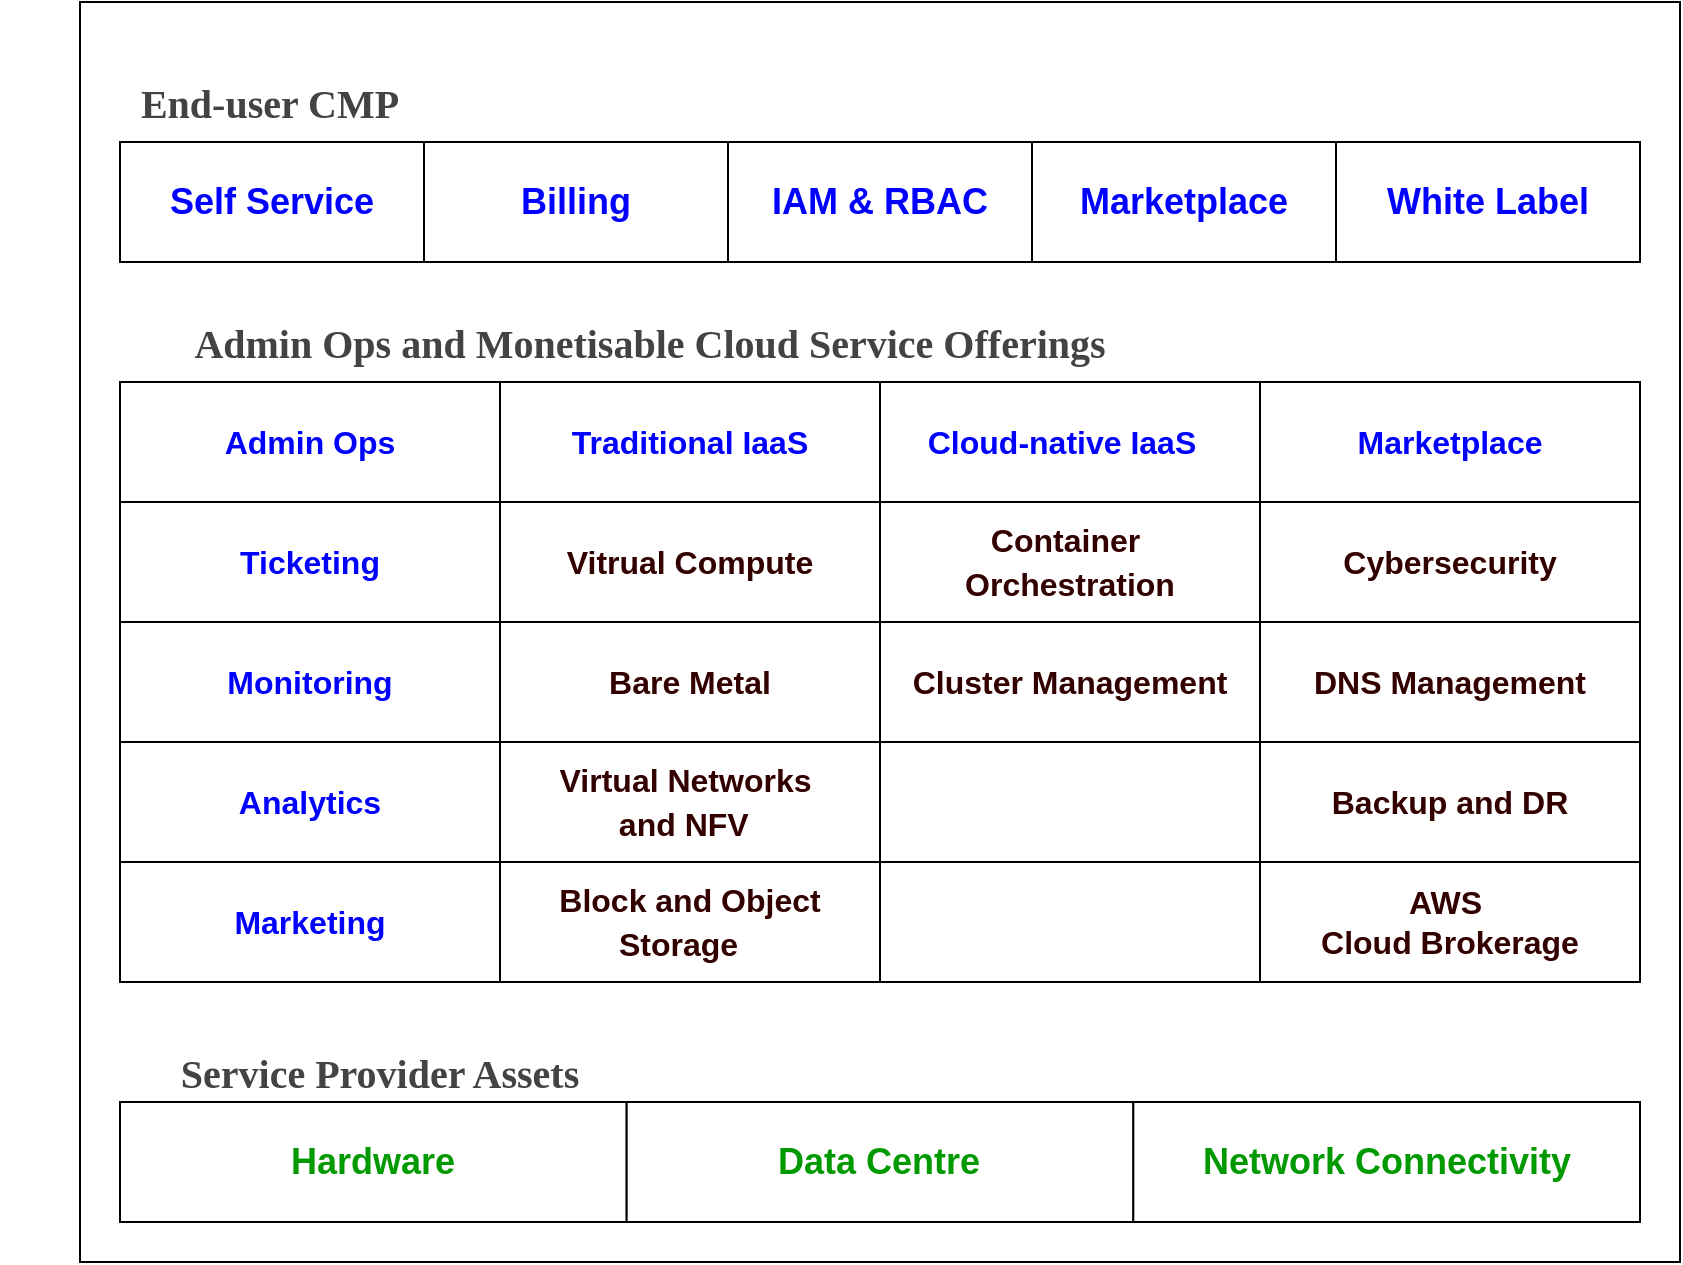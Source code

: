 <mxfile version="26.2.14">
  <diagram name="Page-1" id="KNRP-U8ovZog_ptbBU1Z">
    <mxGraphModel dx="1678" dy="954" grid="1" gridSize="10" guides="1" tooltips="1" connect="1" arrows="1" fold="1" page="1" pageScale="1" pageWidth="1100" pageHeight="850" math="0" shadow="0">
      <root>
        <mxCell id="0" />
        <mxCell id="1" parent="0" />
        <mxCell id="Sf499-6IcXdTgfagLvzI-1" value="" style="rounded=0;whiteSpace=wrap;html=1;" parent="1" vertex="1">
          <mxGeometry x="40" y="80" width="800" height="630" as="geometry" />
        </mxCell>
        <mxCell id="Sf499-6IcXdTgfagLvzI-7" value="&lt;p style=&quot;box-sizing: border-box; margin-top: 0px; color: rgb(47, 57, 65); text-align: left; background-color: rgb(255, 255, 255); font-size: 20px;&quot;&gt;&lt;span style=&quot;box-sizing: border-box;&quot;&gt;&lt;span style=&quot;box-sizing: border-box; color: rgb(67, 67, 67);&quot;&gt;&lt;font face=&quot;Tahoma&quot; style=&quot;font-size: 20px;&quot;&gt;End-user CMP&lt;/font&gt;&lt;/span&gt;&lt;/span&gt;&lt;/p&gt;&lt;div style=&quot;box-sizing: border-box; color: rgb(47, 57, 65); font-family: &amp;quot;Lucida Grande&amp;quot;, &amp;quot;Lucida Sans&amp;quot;, &amp;quot;Lucida Sans Unicode&amp;quot;, sans-serif; font-size: 15px; text-align: left; background-color: rgb(255, 255, 255);&quot;&gt;&lt;/div&gt;" style="text;html=1;align=center;verticalAlign=middle;whiteSpace=wrap;rounded=0;fontStyle=1" parent="1" vertex="1">
          <mxGeometry y="130" width="270" height="20" as="geometry" />
        </mxCell>
        <mxCell id="Sf499-6IcXdTgfagLvzI-8" value="&lt;p style=&quot;box-sizing: border-box; margin-top: 0px; text-align: left; background-color: rgb(255, 255, 255); font-size: 20px;&quot;&gt;&lt;font face=&quot;Tahoma&quot; style=&quot;font-size: 20px;&quot; color=&quot;#434343&quot;&gt;Admin Ops and Monetisable Cloud Service Offerings&lt;/font&gt;&lt;/p&gt;&lt;div style=&quot;box-sizing: border-box; color: rgb(47, 57, 65); font-family: &amp;quot;Lucida Grande&amp;quot;, &amp;quot;Lucida Sans&amp;quot;, &amp;quot;Lucida Sans Unicode&amp;quot;, sans-serif; font-size: 15px; text-align: left; background-color: rgb(255, 255, 255);&quot;&gt;&lt;/div&gt;" style="text;html=1;align=center;verticalAlign=middle;whiteSpace=wrap;rounded=0;fontStyle=1" parent="1" vertex="1">
          <mxGeometry x="10" y="250" width="630" height="20" as="geometry" />
        </mxCell>
        <mxCell id="Sf499-6IcXdTgfagLvzI-9" value="" style="group;fontStyle=2" parent="1" vertex="1" connectable="0">
          <mxGeometry x="60" y="150" width="760" height="60" as="geometry" />
        </mxCell>
        <mxCell id="Sf499-6IcXdTgfagLvzI-2" value="&lt;font color=&quot;#0000ff&quot; style=&quot;font-size: 18px;&quot;&gt;&lt;b&gt;Self Service&lt;/b&gt;&lt;/font&gt;" style="rounded=0;whiteSpace=wrap;html=1;fontStyle=0" parent="Sf499-6IcXdTgfagLvzI-9" vertex="1">
          <mxGeometry width="152" height="60" as="geometry" />
        </mxCell>
        <mxCell id="Sf499-6IcXdTgfagLvzI-3" value="&lt;font style=&quot;font-size: 18px;&quot;&gt;Billing&lt;/font&gt;" style="rounded=0;whiteSpace=wrap;html=1;fontStyle=1;fontColor=#0000FF;fontSize=18;" parent="Sf499-6IcXdTgfagLvzI-9" vertex="1">
          <mxGeometry x="152" width="152" height="60" as="geometry" />
        </mxCell>
        <mxCell id="Sf499-6IcXdTgfagLvzI-4" value="&lt;font style=&quot;font-size: 18px;&quot;&gt;IAM &amp;amp; RBAC&lt;/font&gt;" style="rounded=0;whiteSpace=wrap;html=1;fontStyle=1;fontSize=18;fontColor=#0000FF;" parent="Sf499-6IcXdTgfagLvzI-9" vertex="1">
          <mxGeometry x="304" width="152" height="60" as="geometry" />
        </mxCell>
        <mxCell id="Sf499-6IcXdTgfagLvzI-5" value="&lt;b&gt;&lt;span&gt;&lt;font color=&quot;#0000ff&quot; style=&quot;font-size: 18px;&quot;&gt;Marketplace&lt;/font&gt;&lt;/span&gt;&lt;/b&gt;" style="rounded=0;whiteSpace=wrap;html=1;fontStyle=0" parent="Sf499-6IcXdTgfagLvzI-9" vertex="1">
          <mxGeometry x="456.0" width="152" height="60" as="geometry" />
        </mxCell>
        <mxCell id="Sf499-6IcXdTgfagLvzI-6" value="&lt;b&gt;&lt;span&gt;&lt;font style=&quot;font-size: 18px;&quot; color=&quot;#0000ff&quot;&gt;White Label&lt;/font&gt;&lt;/span&gt;&lt;/b&gt;" style="rounded=0;whiteSpace=wrap;html=1;fontStyle=0" parent="Sf499-6IcXdTgfagLvzI-9" vertex="1">
          <mxGeometry x="608" width="152" height="60" as="geometry" />
        </mxCell>
        <mxCell id="Sf499-6IcXdTgfagLvzI-16" value="" style="group;fontStyle=2" parent="1" vertex="1" connectable="0">
          <mxGeometry x="60" y="270" width="760" height="60" as="geometry" />
        </mxCell>
        <mxCell id="Sf499-6IcXdTgfagLvzI-11" value="&lt;font size=&quot;1&quot; style=&quot;&quot; color=&quot;#0000ff&quot;&gt;&lt;b style=&quot;font-style: normal; font-size: 16px;&quot;&gt;Admin Ops&lt;/b&gt;&lt;/font&gt;" style="rounded=0;whiteSpace=wrap;html=1;fontStyle=2" parent="Sf499-6IcXdTgfagLvzI-16" vertex="1">
          <mxGeometry width="190" height="60" as="geometry" />
        </mxCell>
        <mxCell id="Sf499-6IcXdTgfagLvzI-12" value="&lt;font style=&quot;font-size: 16px;&quot;&gt;Traditional IaaS&lt;/font&gt;" style="rounded=0;whiteSpace=wrap;html=1;fontStyle=1;fontColor=#0000FF;fontSize=18;" parent="Sf499-6IcXdTgfagLvzI-16" vertex="1">
          <mxGeometry x="190" width="190" height="60" as="geometry" />
        </mxCell>
        <mxCell id="Sf499-6IcXdTgfagLvzI-13" value="&lt;font style=&quot;font-size: 16px;&quot;&gt;Cloud-native IaaS&lt;span style=&quot;white-space:pre&quot;&gt;&#x9;&lt;/span&gt;&lt;/font&gt;" style="rounded=0;whiteSpace=wrap;html=1;fontStyle=1;fontSize=18;fontColor=#0000FF;" parent="Sf499-6IcXdTgfagLvzI-16" vertex="1">
          <mxGeometry x="380" width="190" height="60" as="geometry" />
        </mxCell>
        <mxCell id="Sf499-6IcXdTgfagLvzI-14" value="&lt;font size=&quot;1&quot; color=&quot;#0000ff&quot;&gt;&lt;b style=&quot;&quot;&gt;&lt;span style=&quot;font-style: normal; font-size: 16px;&quot;&gt;Marketplace&lt;/span&gt;&lt;/b&gt;&lt;/font&gt;" style="rounded=0;whiteSpace=wrap;html=1;fontStyle=2" parent="Sf499-6IcXdTgfagLvzI-16" vertex="1">
          <mxGeometry x="570" width="190" height="60" as="geometry" />
        </mxCell>
        <mxCell id="Sf499-6IcXdTgfagLvzI-17" value="" style="group;fontStyle=0" parent="1" vertex="1" connectable="0">
          <mxGeometry x="60" y="330" width="760" height="60" as="geometry" />
        </mxCell>
        <mxCell id="Sf499-6IcXdTgfagLvzI-18" value="&lt;font size=&quot;1&quot; color=&quot;#0000ff&quot; style=&quot;&quot;&gt;&lt;b style=&quot;font-size: 16px;&quot;&gt;Ticketing&lt;/b&gt;&lt;/font&gt;" style="rounded=0;whiteSpace=wrap;html=1;fontStyle=0" parent="Sf499-6IcXdTgfagLvzI-17" vertex="1">
          <mxGeometry width="190" height="60" as="geometry" />
        </mxCell>
        <mxCell id="Sf499-6IcXdTgfagLvzI-19" value="&lt;font color=&quot;#330000&quot; style=&quot;font-size: 16px; font-style: normal;&quot;&gt;Vitrual Compute&lt;/font&gt;" style="rounded=0;whiteSpace=wrap;html=1;fontStyle=3;fontColor=#0000FF;fontSize=18;" parent="Sf499-6IcXdTgfagLvzI-17" vertex="1">
          <mxGeometry x="190" width="190" height="60" as="geometry" />
        </mxCell>
        <mxCell id="Sf499-6IcXdTgfagLvzI-20" value="&lt;font color=&quot;#330000&quot; style=&quot;font-size: 16px; font-style: normal;&quot;&gt;Container&amp;nbsp;&lt;/font&gt;&lt;div&gt;&lt;font color=&quot;#330000&quot; style=&quot;font-size: 16px; font-style: normal;&quot;&gt;Orchestration&lt;/font&gt;&lt;/div&gt;" style="rounded=0;whiteSpace=wrap;html=1;fontStyle=3;fontSize=18;fontColor=#0000FF;" parent="Sf499-6IcXdTgfagLvzI-17" vertex="1">
          <mxGeometry x="380" width="190" height="60" as="geometry" />
        </mxCell>
        <mxCell id="Sf499-6IcXdTgfagLvzI-21" value="&lt;b style=&quot;&quot;&gt;&lt;font style=&quot;font-size: 16px;&quot; color=&quot;#330000&quot;&gt;Cybersecurity&lt;/font&gt;&lt;/b&gt;" style="rounded=0;whiteSpace=wrap;html=1;" parent="Sf499-6IcXdTgfagLvzI-17" vertex="1">
          <mxGeometry x="570" width="190" height="60" as="geometry" />
        </mxCell>
        <mxCell id="Sf499-6IcXdTgfagLvzI-22" value="" style="group;fontStyle=2" parent="1" vertex="1" connectable="0">
          <mxGeometry x="60" y="390" width="760" height="60" as="geometry" />
        </mxCell>
        <mxCell id="Sf499-6IcXdTgfagLvzI-23" value="&lt;font size=&quot;1&quot; color=&quot;#0000ff&quot; style=&quot;&quot;&gt;&lt;b style=&quot;font-size: 16px;&quot;&gt;Monitoring&lt;/b&gt;&lt;/font&gt;" style="rounded=0;whiteSpace=wrap;html=1;fontStyle=0" parent="Sf499-6IcXdTgfagLvzI-22" vertex="1">
          <mxGeometry width="190" height="60" as="geometry" />
        </mxCell>
        <mxCell id="Sf499-6IcXdTgfagLvzI-24" value="&lt;font style=&quot;font-size: 16px;&quot; color=&quot;#330000&quot;&gt;Bare Metal&lt;/font&gt;" style="rounded=0;whiteSpace=wrap;html=1;fontStyle=1;fontColor=#0000FF;fontSize=18;" parent="Sf499-6IcXdTgfagLvzI-22" vertex="1">
          <mxGeometry x="190" width="190" height="60" as="geometry" />
        </mxCell>
        <mxCell id="Sf499-6IcXdTgfagLvzI-25" value="&lt;font style=&quot;font-style: normal; font-size: 16px;&quot; color=&quot;#330000&quot;&gt;Cluster Management&lt;/font&gt;" style="rounded=0;whiteSpace=wrap;html=1;fontStyle=3;fontSize=18;fontColor=#0000FF;" parent="Sf499-6IcXdTgfagLvzI-22" vertex="1">
          <mxGeometry x="380" width="190" height="60" as="geometry" />
        </mxCell>
        <mxCell id="Sf499-6IcXdTgfagLvzI-26" value="&lt;div&gt;&lt;b style=&quot;&quot;&gt;&lt;font style=&quot;font-size: 16px;&quot; color=&quot;#330000&quot;&gt;DNS Management&lt;/font&gt;&lt;/b&gt;&lt;/div&gt;" style="rounded=0;whiteSpace=wrap;html=1;" parent="Sf499-6IcXdTgfagLvzI-22" vertex="1">
          <mxGeometry x="570" width="190" height="60" as="geometry" />
        </mxCell>
        <mxCell id="Sf499-6IcXdTgfagLvzI-27" value="" style="group;fontStyle=0" parent="1" vertex="1" connectable="0">
          <mxGeometry x="60" y="450" width="760" height="60" as="geometry" />
        </mxCell>
        <mxCell id="Sf499-6IcXdTgfagLvzI-28" value="&lt;font size=&quot;1&quot; style=&quot;&quot; color=&quot;#0000ff&quot;&gt;&lt;b style=&quot;font-size: 16px; font-style: normal;&quot;&gt;Analytics&lt;/b&gt;&lt;/font&gt;" style="rounded=0;whiteSpace=wrap;html=1;fontStyle=2" parent="Sf499-6IcXdTgfagLvzI-27" vertex="1">
          <mxGeometry width="190" height="60" as="geometry" />
        </mxCell>
        <mxCell id="Sf499-6IcXdTgfagLvzI-29" value="&lt;font style=&quot;font-style: normal; font-size: 16px;&quot; color=&quot;#330000&quot;&gt;Virtual Networks&amp;nbsp;&lt;/font&gt;&lt;div&gt;&lt;font style=&quot;font-style: normal; font-size: 16px;&quot; color=&quot;#330000&quot;&gt;and NFV&lt;span style=&quot;white-space:pre&quot;&gt;&#x9;&lt;/span&gt;&lt;/font&gt;&lt;/div&gt;" style="rounded=0;whiteSpace=wrap;html=1;fontStyle=3;fontColor=#0000FF;fontSize=18;" parent="Sf499-6IcXdTgfagLvzI-27" vertex="1">
          <mxGeometry x="190" width="190" height="60" as="geometry" />
        </mxCell>
        <mxCell id="Sf499-6IcXdTgfagLvzI-30" value="" style="rounded=0;whiteSpace=wrap;html=1;fontStyle=3;fontSize=18;fontColor=#0000FF;" parent="Sf499-6IcXdTgfagLvzI-27" vertex="1">
          <mxGeometry x="380" width="190" height="60" as="geometry" />
        </mxCell>
        <mxCell id="Sf499-6IcXdTgfagLvzI-31" value="&lt;b style=&quot;&quot;&gt;&lt;font style=&quot;font-size: 16px;&quot; color=&quot;#330000&quot;&gt;Backup and DR&lt;/font&gt;&lt;/b&gt;" style="rounded=0;whiteSpace=wrap;html=1;" parent="Sf499-6IcXdTgfagLvzI-27" vertex="1">
          <mxGeometry x="570" width="190" height="60" as="geometry" />
        </mxCell>
        <mxCell id="Sf499-6IcXdTgfagLvzI-32" value="" style="group;fontStyle=0" parent="1" vertex="1" connectable="0">
          <mxGeometry x="60" y="510" width="760" height="60" as="geometry" />
        </mxCell>
        <mxCell id="Sf499-6IcXdTgfagLvzI-33" value="&lt;font size=&quot;1&quot; style=&quot;&quot; color=&quot;#0000ff&quot;&gt;&lt;b style=&quot;font-size: 16px; font-style: normal;&quot;&gt;Marketing&lt;/b&gt;&lt;/font&gt;" style="rounded=0;whiteSpace=wrap;html=1;fontStyle=2" parent="Sf499-6IcXdTgfagLvzI-32" vertex="1">
          <mxGeometry width="190" height="60" as="geometry" />
        </mxCell>
        <mxCell id="Sf499-6IcXdTgfagLvzI-34" value="&lt;font style=&quot;font-style: normal; font-size: 16px;&quot; color=&quot;#330000&quot;&gt;Block and Object Storage&lt;span style=&quot;white-space:pre&quot;&gt;&#x9;&lt;/span&gt;&lt;/font&gt;" style="rounded=0;whiteSpace=wrap;html=1;fontStyle=3;fontColor=#0000FF;fontSize=18;" parent="Sf499-6IcXdTgfagLvzI-32" vertex="1">
          <mxGeometry x="190" width="190" height="60" as="geometry" />
        </mxCell>
        <mxCell id="Sf499-6IcXdTgfagLvzI-35" value="" style="rounded=0;whiteSpace=wrap;html=1;fontStyle=3;fontSize=18;fontColor=#0000FF;" parent="Sf499-6IcXdTgfagLvzI-32" vertex="1">
          <mxGeometry x="380" width="190" height="60" as="geometry" />
        </mxCell>
        <mxCell id="Sf499-6IcXdTgfagLvzI-36" value="&lt;div&gt;&lt;b style=&quot;&quot;&gt;&lt;font style=&quot;font-size: 16px;&quot; color=&quot;#330000&quot;&gt;AWS&amp;nbsp;&lt;/font&gt;&lt;/b&gt;&lt;/div&gt;&lt;div&gt;&lt;b style=&quot;&quot;&gt;&lt;font style=&quot;font-size: 16px;&quot; color=&quot;#330000&quot;&gt;Cloud Brokerage&lt;/font&gt;&lt;/b&gt;&lt;/div&gt;" style="rounded=0;whiteSpace=wrap;html=1;" parent="Sf499-6IcXdTgfagLvzI-32" vertex="1">
          <mxGeometry x="570" width="190" height="60" as="geometry" />
        </mxCell>
        <mxCell id="Sf499-6IcXdTgfagLvzI-42" value="" style="group" parent="1" vertex="1" connectable="0">
          <mxGeometry x="60" y="630" width="760" height="60" as="geometry" />
        </mxCell>
        <mxCell id="Sf499-6IcXdTgfagLvzI-38" value="&lt;font color=&quot;#009900&quot; style=&quot;font-size: 18px;&quot;&gt;&lt;b style=&quot;font-style: normal;&quot;&gt;Hardware&lt;/b&gt;&lt;/font&gt;" style="rounded=0;whiteSpace=wrap;html=1;fontStyle=2" parent="Sf499-6IcXdTgfagLvzI-42" vertex="1">
          <mxGeometry width="253.333" height="60" as="geometry" />
        </mxCell>
        <mxCell id="Sf499-6IcXdTgfagLvzI-39" value="&lt;font style=&quot;font-style: normal;&quot; color=&quot;#009900&quot;&gt;Data Centre&lt;/font&gt;" style="rounded=0;whiteSpace=wrap;html=1;fontStyle=3;fontColor=#0000FF;fontSize=18;" parent="Sf499-6IcXdTgfagLvzI-42" vertex="1">
          <mxGeometry x="253.333" width="253.333" height="60" as="geometry" />
        </mxCell>
        <mxCell id="Sf499-6IcXdTgfagLvzI-40" value="&lt;font style=&quot;font-style: normal;&quot; color=&quot;#009900&quot;&gt;Network Connectivity&lt;/font&gt;" style="rounded=0;whiteSpace=wrap;html=1;fontStyle=3;fontSize=18;fontColor=#0000FF;" parent="Sf499-6IcXdTgfagLvzI-42" vertex="1">
          <mxGeometry x="506.667" width="253.333" height="60" as="geometry" />
        </mxCell>
        <mxCell id="Sf499-6IcXdTgfagLvzI-43" value="&lt;p style=&quot;box-sizing: border-box; margin-top: 0px; text-align: left; background-color: rgb(255, 255, 255);&quot;&gt;&lt;font face=&quot;Tahoma&quot; size=&quot;1&quot; color=&quot;#434343&quot;&gt;&lt;span style=&quot;font-size: 20px;&quot;&gt;Service Provider Assets&lt;/span&gt;&lt;/font&gt;&lt;/p&gt;&lt;div style=&quot;box-sizing: border-box; color: rgb(47, 57, 65); font-family: &amp;quot;Lucida Grande&amp;quot;, &amp;quot;Lucida Sans&amp;quot;, &amp;quot;Lucida Sans Unicode&amp;quot;, sans-serif; font-size: 15px; text-align: left; background-color: rgb(255, 255, 255);&quot;&gt;&lt;/div&gt;" style="text;html=1;align=center;verticalAlign=middle;whiteSpace=wrap;rounded=0;fontStyle=1" parent="1" vertex="1">
          <mxGeometry x="60" y="606" width="260" height="30" as="geometry" />
        </mxCell>
      </root>
    </mxGraphModel>
  </diagram>
</mxfile>
